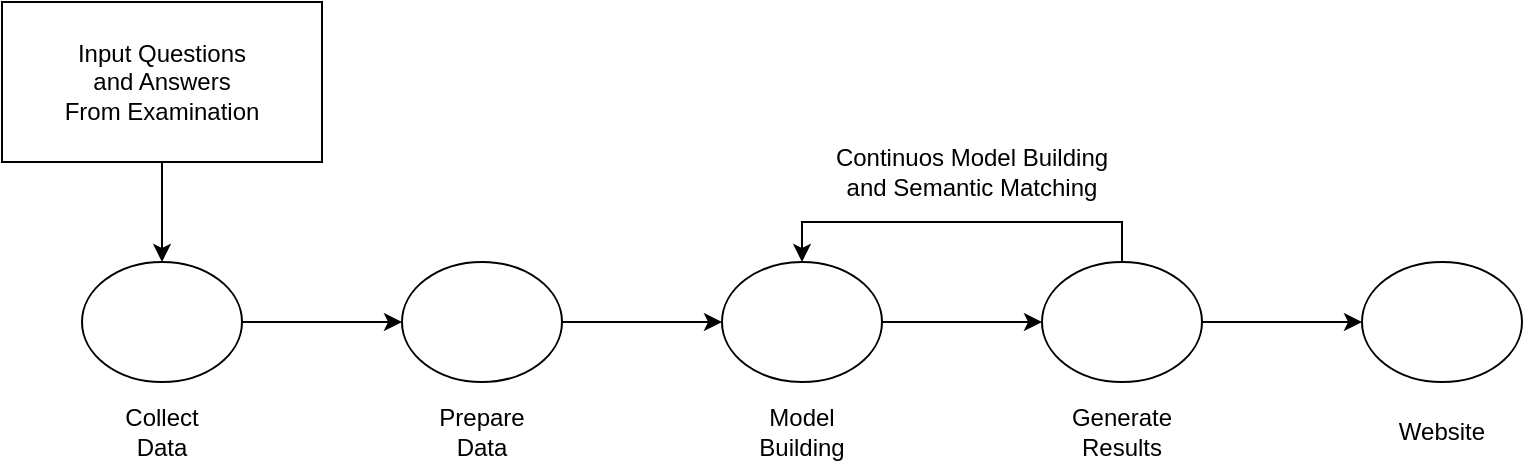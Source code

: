 <mxfile version="17.4.5" type="device"><diagram id="SGucRa02AfiUnTi0Tv2Y" name="Page-1"><mxGraphModel dx="1422" dy="754" grid="1" gridSize="10" guides="1" tooltips="1" connect="1" arrows="1" fold="1" page="1" pageScale="1" pageWidth="827" pageHeight="1169" math="0" shadow="0"><root><mxCell id="0"/><mxCell id="1" parent="0"/><mxCell id="ozj8NXLIb-F12173DL3T-6" value="" style="edgeStyle=orthogonalEdgeStyle;rounded=0;orthogonalLoop=1;jettySize=auto;html=1;" edge="1" parent="1" source="ozj8NXLIb-F12173DL3T-1" target="ozj8NXLIb-F12173DL3T-5"><mxGeometry relative="1" as="geometry"/></mxCell><mxCell id="ozj8NXLIb-F12173DL3T-1" value="" style="rounded=0;whiteSpace=wrap;html=1;" vertex="1" parent="1"><mxGeometry x="30" y="80" width="160" height="80" as="geometry"/></mxCell><mxCell id="ozj8NXLIb-F12173DL3T-2" value="Input Questions and Answers From Examination" style="text;html=1;strokeColor=none;fillColor=none;align=center;verticalAlign=middle;whiteSpace=wrap;rounded=0;" vertex="1" parent="1"><mxGeometry x="60" y="105" width="100" height="30" as="geometry"/></mxCell><mxCell id="ozj8NXLIb-F12173DL3T-9" value="" style="edgeStyle=orthogonalEdgeStyle;rounded=0;orthogonalLoop=1;jettySize=auto;html=1;" edge="1" parent="1" source="ozj8NXLIb-F12173DL3T-5" target="ozj8NXLIb-F12173DL3T-8"><mxGeometry relative="1" as="geometry"/></mxCell><mxCell id="ozj8NXLIb-F12173DL3T-5" value="" style="ellipse;whiteSpace=wrap;html=1;rounded=0;" vertex="1" parent="1"><mxGeometry x="70" y="210" width="80" height="60" as="geometry"/></mxCell><mxCell id="ozj8NXLIb-F12173DL3T-7" value="Collect Data" style="text;html=1;strokeColor=none;fillColor=none;align=center;verticalAlign=middle;whiteSpace=wrap;rounded=0;" vertex="1" parent="1"><mxGeometry x="80" y="280" width="60" height="30" as="geometry"/></mxCell><mxCell id="ozj8NXLIb-F12173DL3T-12" value="" style="edgeStyle=orthogonalEdgeStyle;rounded=0;orthogonalLoop=1;jettySize=auto;html=1;" edge="1" parent="1" source="ozj8NXLIb-F12173DL3T-8" target="ozj8NXLIb-F12173DL3T-11"><mxGeometry relative="1" as="geometry"/></mxCell><mxCell id="ozj8NXLIb-F12173DL3T-8" value="" style="ellipse;whiteSpace=wrap;html=1;rounded=0;" vertex="1" parent="1"><mxGeometry x="230" y="210" width="80" height="60" as="geometry"/></mxCell><mxCell id="ozj8NXLIb-F12173DL3T-10" value="Prepare Data" style="text;html=1;strokeColor=none;fillColor=none;align=center;verticalAlign=middle;whiteSpace=wrap;rounded=0;" vertex="1" parent="1"><mxGeometry x="240" y="280" width="60" height="30" as="geometry"/></mxCell><mxCell id="ozj8NXLIb-F12173DL3T-15" value="" style="edgeStyle=orthogonalEdgeStyle;rounded=0;orthogonalLoop=1;jettySize=auto;html=1;" edge="1" parent="1" source="ozj8NXLIb-F12173DL3T-11" target="ozj8NXLIb-F12173DL3T-14"><mxGeometry relative="1" as="geometry"/></mxCell><mxCell id="ozj8NXLIb-F12173DL3T-11" value="" style="ellipse;whiteSpace=wrap;html=1;rounded=0;" vertex="1" parent="1"><mxGeometry x="390" y="210" width="80" height="60" as="geometry"/></mxCell><mxCell id="ozj8NXLIb-F12173DL3T-13" value="Model Building" style="text;html=1;strokeColor=none;fillColor=none;align=center;verticalAlign=middle;whiteSpace=wrap;rounded=0;" vertex="1" parent="1"><mxGeometry x="400" y="280" width="60" height="30" as="geometry"/></mxCell><mxCell id="ozj8NXLIb-F12173DL3T-18" value="" style="edgeStyle=orthogonalEdgeStyle;rounded=0;orthogonalLoop=1;jettySize=auto;html=1;entryX=0.5;entryY=0;entryDx=0;entryDy=0;" edge="1" parent="1" source="ozj8NXLIb-F12173DL3T-14" target="ozj8NXLIb-F12173DL3T-11"><mxGeometry relative="1" as="geometry"><mxPoint x="590" y="130" as="targetPoint"/><Array as="points"><mxPoint x="590" y="190"/><mxPoint x="430" y="190"/></Array></mxGeometry></mxCell><mxCell id="ozj8NXLIb-F12173DL3T-23" value="" style="edgeStyle=orthogonalEdgeStyle;rounded=0;orthogonalLoop=1;jettySize=auto;html=1;" edge="1" parent="1" source="ozj8NXLIb-F12173DL3T-14" target="ozj8NXLIb-F12173DL3T-22"><mxGeometry relative="1" as="geometry"/></mxCell><mxCell id="ozj8NXLIb-F12173DL3T-14" value="" style="ellipse;whiteSpace=wrap;html=1;rounded=0;" vertex="1" parent="1"><mxGeometry x="550" y="210" width="80" height="60" as="geometry"/></mxCell><mxCell id="ozj8NXLIb-F12173DL3T-16" value="Generate Results" style="text;html=1;strokeColor=none;fillColor=none;align=center;verticalAlign=middle;whiteSpace=wrap;rounded=0;" vertex="1" parent="1"><mxGeometry x="560" y="280" width="60" height="30" as="geometry"/></mxCell><mxCell id="ozj8NXLIb-F12173DL3T-19" value="Continuos Model Building and Semantic Matching" style="text;html=1;strokeColor=none;fillColor=none;align=center;verticalAlign=middle;whiteSpace=wrap;rounded=0;" vertex="1" parent="1"><mxGeometry x="440" y="150" width="150" height="30" as="geometry"/></mxCell><mxCell id="ozj8NXLIb-F12173DL3T-22" value="" style="ellipse;whiteSpace=wrap;html=1;rounded=0;" vertex="1" parent="1"><mxGeometry x="710" y="210" width="80" height="60" as="geometry"/></mxCell><mxCell id="ozj8NXLIb-F12173DL3T-24" value="Website" style="text;html=1;strokeColor=none;fillColor=none;align=center;verticalAlign=middle;whiteSpace=wrap;rounded=0;" vertex="1" parent="1"><mxGeometry x="720" y="280" width="60" height="30" as="geometry"/></mxCell></root></mxGraphModel></diagram></mxfile>